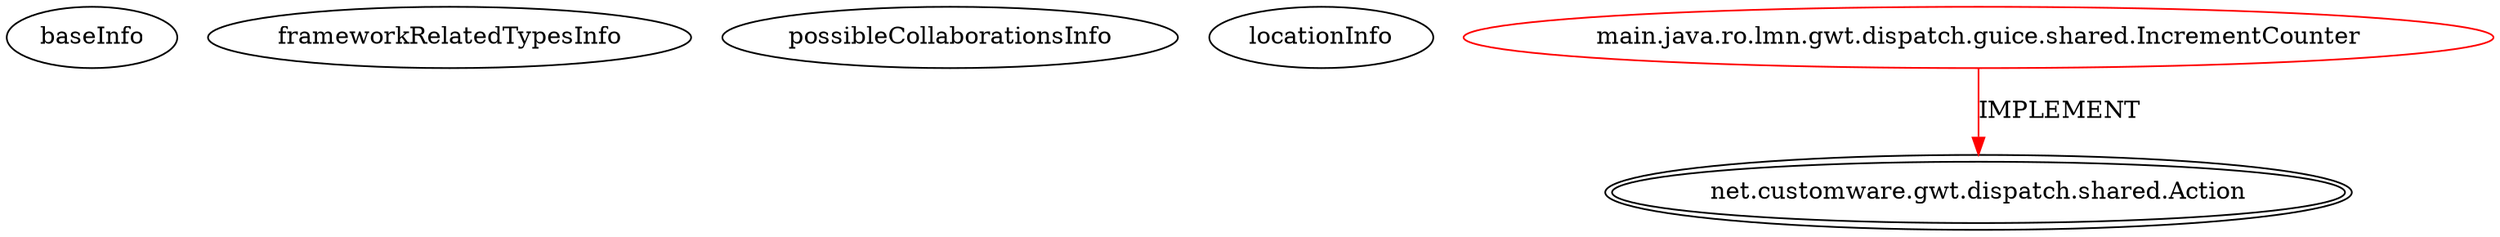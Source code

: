 digraph {
baseInfo[graphId=4427,category="extension_graph",isAnonymous=false,possibleRelation=false]
frameworkRelatedTypesInfo[0="net.customware.gwt.dispatch.shared.Action"]
possibleCollaborationsInfo[]
locationInfo[projectName="rombert-gwt-dispatch-sample",filePath="/rombert-gwt-dispatch-sample/gwt-dispatch-sample-master/dispatch-sample-guice/src/main/java/ro/lmn/gwt/dispatch/guice/shared/IncrementCounter.java",contextSignature="IncrementCounter",graphId="4427"]
0[label="main.java.ro.lmn.gwt.dispatch.guice.shared.IncrementCounter",vertexType="ROOT_CLIENT_CLASS_DECLARATION",isFrameworkType=false,color=red]
1[label="net.customware.gwt.dispatch.shared.Action",vertexType="FRAMEWORK_INTERFACE_TYPE",isFrameworkType=true,peripheries=2]
0->1[label="IMPLEMENT",color=red]
}
